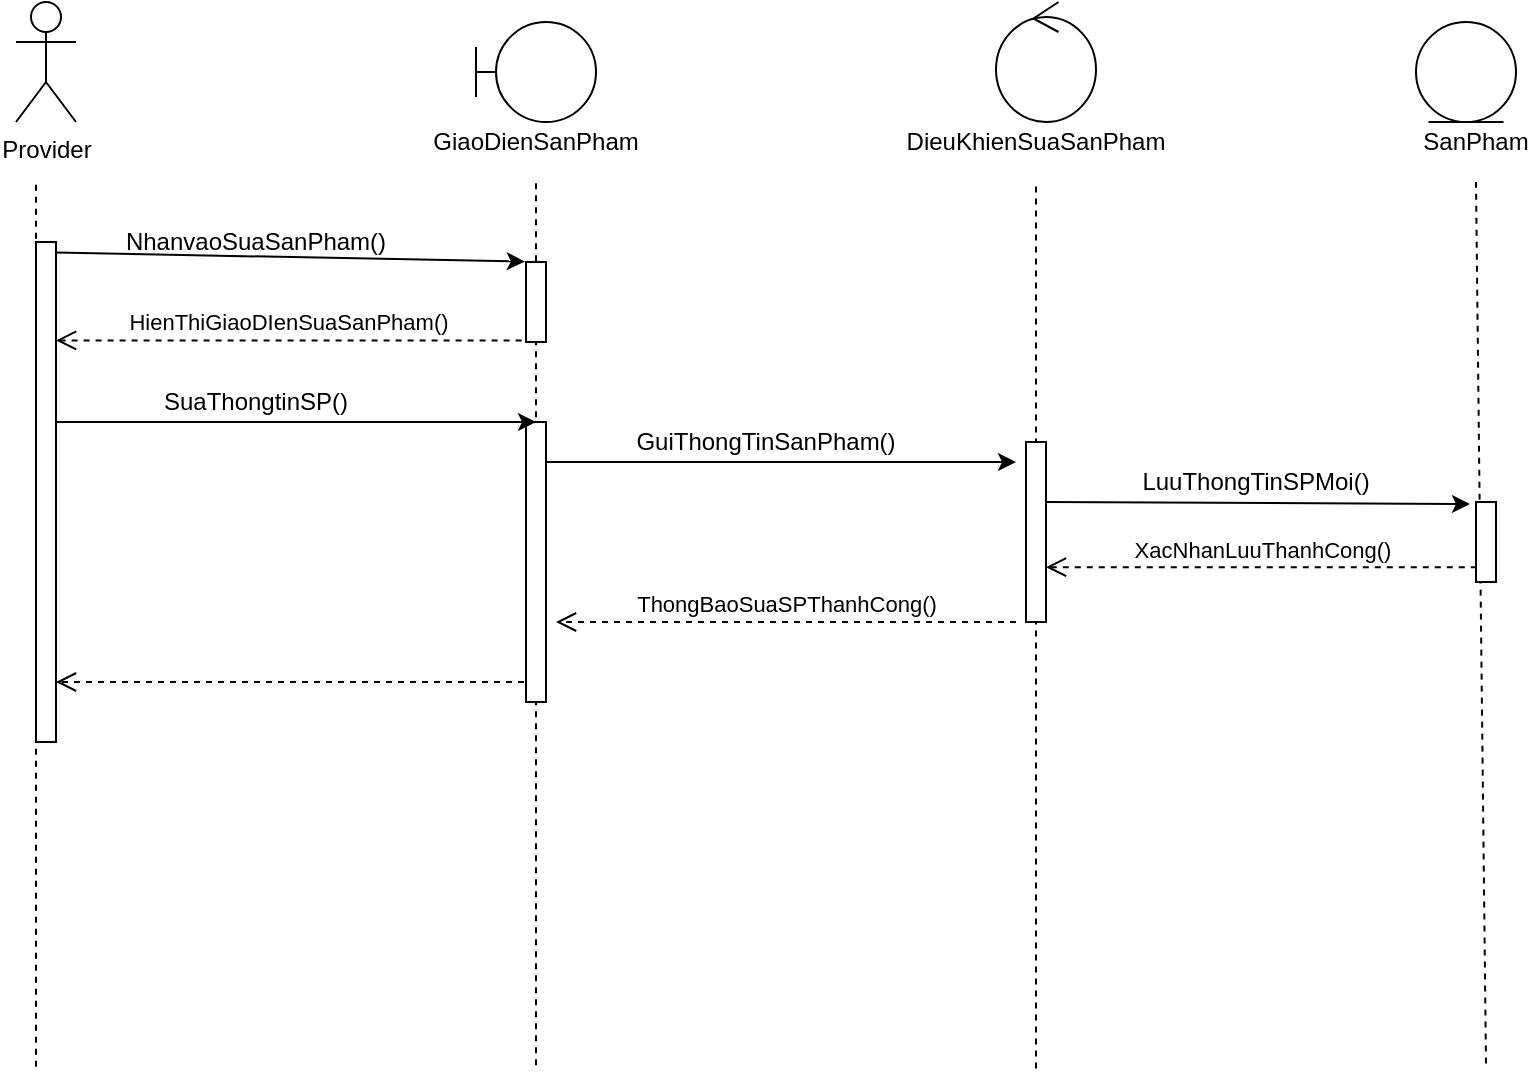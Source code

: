<mxfile version="14.0.0" type="github">
  <diagram id="ggRN562XI57otyQyplnl" name="Page-1">
    <mxGraphModel dx="1038" dy="500" grid="1" gridSize="10" guides="1" tooltips="1" connect="1" arrows="1" fold="1" page="1" pageScale="1" pageWidth="850" pageHeight="1100" math="0" shadow="0">
      <root>
        <mxCell id="0" />
        <mxCell id="1" parent="0" />
        <mxCell id="kedC6RMu_d--TANpmm6A-1" value="Provider" style="shape=umlActor;verticalLabelPosition=bottom;verticalAlign=top;html=1;outlineConnect=0;" parent="1" vertex="1">
          <mxGeometry x="50" y="30" width="30" height="60" as="geometry" />
        </mxCell>
        <mxCell id="kedC6RMu_d--TANpmm6A-2" value="" style="ellipse;shape=umlControl;whiteSpace=wrap;html=1;" parent="1" vertex="1">
          <mxGeometry x="540" y="30" width="50" height="60" as="geometry" />
        </mxCell>
        <mxCell id="kedC6RMu_d--TANpmm6A-3" value="GiaoDienSanPham" style="text;html=1;strokeColor=none;fillColor=none;align=center;verticalAlign=middle;whiteSpace=wrap;rounded=0;" parent="1" vertex="1">
          <mxGeometry x="290" y="90" width="40" height="20" as="geometry" />
        </mxCell>
        <mxCell id="kedC6RMu_d--TANpmm6A-4" value="" style="shape=umlBoundary;whiteSpace=wrap;html=1;" parent="1" vertex="1">
          <mxGeometry x="280" y="40" width="60" height="50" as="geometry" />
        </mxCell>
        <mxCell id="kedC6RMu_d--TANpmm6A-6" value="" style="ellipse;shape=umlEntity;whiteSpace=wrap;html=1;" parent="1" vertex="1">
          <mxGeometry x="750" y="40" width="50" height="50" as="geometry" />
        </mxCell>
        <mxCell id="kedC6RMu_d--TANpmm6A-7" value="DieuKhienSuaSanPham" style="text;html=1;strokeColor=none;fillColor=none;align=center;verticalAlign=middle;whiteSpace=wrap;rounded=0;" parent="1" vertex="1">
          <mxGeometry x="540" y="90" width="40" height="20" as="geometry" />
        </mxCell>
        <mxCell id="kedC6RMu_d--TANpmm6A-8" value="SanPham" style="text;html=1;strokeColor=none;fillColor=none;align=center;verticalAlign=middle;whiteSpace=wrap;rounded=0;" parent="1" vertex="1">
          <mxGeometry x="760" y="90" width="40" height="20" as="geometry" />
        </mxCell>
        <mxCell id="kedC6RMu_d--TANpmm6A-11" value="" style="endArrow=none;dashed=1;html=1;" parent="1" edge="1">
          <mxGeometry width="50" height="50" relative="1" as="geometry">
            <mxPoint x="785" y="560.8" as="sourcePoint" />
            <mxPoint x="780" y="120" as="targetPoint" />
          </mxGeometry>
        </mxCell>
        <mxCell id="kedC6RMu_d--TANpmm6A-12" value="" style="endArrow=none;dashed=1;html=1;" parent="1" edge="1">
          <mxGeometry width="50" height="50" relative="1" as="geometry">
            <mxPoint x="560" y="563.2" as="sourcePoint" />
            <mxPoint x="560" y="120" as="targetPoint" />
          </mxGeometry>
        </mxCell>
        <mxCell id="kedC6RMu_d--TANpmm6A-13" value="" style="endArrow=none;dashed=1;html=1;" parent="1" edge="1">
          <mxGeometry width="50" height="50" relative="1" as="geometry">
            <mxPoint x="310" y="561.6" as="sourcePoint" />
            <mxPoint x="310" y="120" as="targetPoint" />
          </mxGeometry>
        </mxCell>
        <mxCell id="kedC6RMu_d--TANpmm6A-14" value="" style="endArrow=none;dashed=1;html=1;" parent="1" edge="1">
          <mxGeometry width="50" height="50" relative="1" as="geometry">
            <mxPoint x="60" y="562.4" as="sourcePoint" />
            <mxPoint x="60" y="120" as="targetPoint" />
          </mxGeometry>
        </mxCell>
        <mxCell id="kedC6RMu_d--TANpmm6A-15" value="" style="html=1;points=[];perimeter=orthogonalPerimeter;" parent="1" vertex="1">
          <mxGeometry x="60" y="150" width="10" height="250" as="geometry" />
        </mxCell>
        <mxCell id="kedC6RMu_d--TANpmm6A-16" value="" style="html=1;points=[];perimeter=orthogonalPerimeter;" parent="1" vertex="1">
          <mxGeometry x="305" y="160" width="10" height="40" as="geometry" />
        </mxCell>
        <mxCell id="kedC6RMu_d--TANpmm6A-18" value="HienThiGiaoDIenSuaSanPham()" style="html=1;verticalAlign=bottom;endArrow=open;dashed=1;endSize=8;exitX=-0.22;exitY=0.98;exitDx=0;exitDy=0;exitPerimeter=0;" parent="1" source="kedC6RMu_d--TANpmm6A-16" target="kedC6RMu_d--TANpmm6A-15" edge="1">
          <mxGeometry relative="1" as="geometry">
            <mxPoint x="460" y="220" as="sourcePoint" />
            <mxPoint x="70" y="437" as="targetPoint" />
          </mxGeometry>
        </mxCell>
        <mxCell id="kedC6RMu_d--TANpmm6A-20" value="" style="html=1;points=[];perimeter=orthogonalPerimeter;" parent="1" vertex="1">
          <mxGeometry x="305" y="240" width="10" height="140" as="geometry" />
        </mxCell>
        <mxCell id="kedC6RMu_d--TANpmm6A-21" value="" style="html=1;points=[];perimeter=orthogonalPerimeter;" parent="1" vertex="1">
          <mxGeometry x="555" y="250" width="10" height="90" as="geometry" />
        </mxCell>
        <mxCell id="kedC6RMu_d--TANpmm6A-22" value="" style="html=1;points=[];perimeter=orthogonalPerimeter;" parent="1" vertex="1">
          <mxGeometry x="780" y="280" width="10" height="40" as="geometry" />
        </mxCell>
        <mxCell id="kedC6RMu_d--TANpmm6A-24" value="" style="endArrow=classic;html=1;exitX=1;exitY=0.021;exitDx=0;exitDy=0;exitPerimeter=0;entryX=-0.06;entryY=-0.005;entryDx=0;entryDy=0;entryPerimeter=0;" parent="1" source="kedC6RMu_d--TANpmm6A-15" target="kedC6RMu_d--TANpmm6A-16" edge="1">
          <mxGeometry width="50" height="50" relative="1" as="geometry">
            <mxPoint x="400" y="290" as="sourcePoint" />
            <mxPoint x="450" y="240" as="targetPoint" />
          </mxGeometry>
        </mxCell>
        <mxCell id="kedC6RMu_d--TANpmm6A-25" value="NhanvaoSuaSanPham()" style="text;html=1;strokeColor=none;fillColor=none;align=center;verticalAlign=middle;whiteSpace=wrap;rounded=0;" parent="1" vertex="1">
          <mxGeometry x="150" y="140" width="40" height="20" as="geometry" />
        </mxCell>
        <mxCell id="kedC6RMu_d--TANpmm6A-26" value="" style="endArrow=classic;html=1;" parent="1" edge="1">
          <mxGeometry width="50" height="50" relative="1" as="geometry">
            <mxPoint x="70" y="240" as="sourcePoint" />
            <mxPoint x="310" y="240" as="targetPoint" />
          </mxGeometry>
        </mxCell>
        <mxCell id="kedC6RMu_d--TANpmm6A-28" value="SuaThongtinSP()" style="text;html=1;strokeColor=none;fillColor=none;align=center;verticalAlign=middle;whiteSpace=wrap;rounded=0;" parent="1" vertex="1">
          <mxGeometry x="150" y="220" width="40" height="20" as="geometry" />
        </mxCell>
        <mxCell id="kedC6RMu_d--TANpmm6A-29" value="" style="endArrow=classic;html=1;" parent="1" source="kedC6RMu_d--TANpmm6A-20" edge="1">
          <mxGeometry width="50" height="50" relative="1" as="geometry">
            <mxPoint x="320" y="260" as="sourcePoint" />
            <mxPoint x="550" y="260" as="targetPoint" />
          </mxGeometry>
        </mxCell>
        <mxCell id="kedC6RMu_d--TANpmm6A-30" value="GuiThongTinSanPham()" style="text;html=1;strokeColor=none;fillColor=none;align=center;verticalAlign=middle;whiteSpace=wrap;rounded=0;" parent="1" vertex="1">
          <mxGeometry x="405" y="240" width="40" height="20" as="geometry" />
        </mxCell>
        <mxCell id="kedC6RMu_d--TANpmm6A-34" value="" style="endArrow=classic;html=1;" parent="1" edge="1">
          <mxGeometry width="50" height="50" relative="1" as="geometry">
            <mxPoint x="565" y="280" as="sourcePoint" />
            <mxPoint x="777" y="281" as="targetPoint" />
          </mxGeometry>
        </mxCell>
        <mxCell id="kedC6RMu_d--TANpmm6A-35" value="LuuThongTinSPMoi()" style="text;html=1;strokeColor=none;fillColor=none;align=center;verticalAlign=middle;whiteSpace=wrap;rounded=0;" parent="1" vertex="1">
          <mxGeometry x="650" y="260" width="40" height="20" as="geometry" />
        </mxCell>
        <mxCell id="kedC6RMu_d--TANpmm6A-36" value="XacNhanLuuThanhCong()" style="html=1;verticalAlign=bottom;endArrow=open;dashed=1;endSize=8;exitX=0.04;exitY=0.815;exitDx=0;exitDy=0;exitPerimeter=0;" parent="1" source="kedC6RMu_d--TANpmm6A-22" target="kedC6RMu_d--TANpmm6A-21" edge="1">
          <mxGeometry relative="1" as="geometry">
            <mxPoint x="460" y="270" as="sourcePoint" />
            <mxPoint x="380" y="270" as="targetPoint" />
            <Array as="points" />
          </mxGeometry>
        </mxCell>
        <mxCell id="kedC6RMu_d--TANpmm6A-37" value="ThongBaoSuaSPThanhCong()" style="html=1;verticalAlign=bottom;endArrow=open;dashed=1;endSize=8;" parent="1" edge="1">
          <mxGeometry relative="1" as="geometry">
            <mxPoint x="550" y="340" as="sourcePoint" />
            <mxPoint x="320" y="340" as="targetPoint" />
          </mxGeometry>
        </mxCell>
        <mxCell id="kedC6RMu_d--TANpmm6A-41" value="" style="html=1;verticalAlign=bottom;endArrow=open;dashed=1;endSize=8;" parent="1" edge="1" target="kedC6RMu_d--TANpmm6A-15">
          <mxGeometry relative="1" as="geometry">
            <mxPoint x="304" y="370" as="sourcePoint" />
            <mxPoint x="70" y="519" as="targetPoint" />
          </mxGeometry>
        </mxCell>
      </root>
    </mxGraphModel>
  </diagram>
</mxfile>
